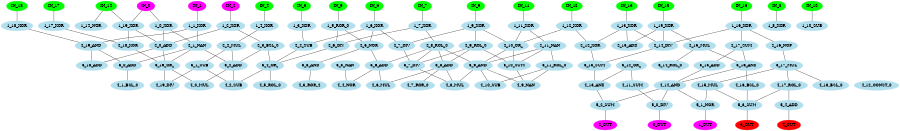 digraph EACircuit {
rankdir=BT;
edge [dir=none];
size="6,6";
ordering=out;
node [color=magenta, style=filled];
"IN_0";
"IN_1";
"IN_2";
node [color=green, style=filled];
"IN_3";
"IN_4";
"IN_5";
"IN_6";
"IN_7";
"IN_8";
"IN_9";
"IN_10";
"IN_11";
"IN_12";
"IN_13";
"IN_14";
"IN_15";
"IN_16";
"IN_17";
"IN_18";
node [color=lightblue2, style=filled];
{ rank=same; "1_0_XOR"; "1_1_XOR"; "1_2_XOR"; "1_3_XOR"; "1_4_XOR"; "1_5_ROR_0"; "1_6_XOR"; "1_7_XOR"; "1_8_XOR"; "1_9_XOR"; "1_10_SUB"; "1_11_XOR"; "1_12_XOR"; "1_13_XOR"; "1_14_NOR"; "1_15_XOR"; "1_16_XOR"; "1_17_XOR"; "1_18_XOR"; "1_19_XOR"; }
"1_0_XOR" -> "IN_0";
"1_1_XOR" -> "IN_1";
"1_2_XOR" -> "IN_2";
"1_3_XOR" -> "IN_3";
"1_4_XOR" -> "IN_4";
"1_5_ROR_0" -> "IN_5";
"1_6_XOR" -> "IN_6";
"1_7_XOR" -> "IN_7";
"1_8_XOR" -> "IN_8";
"1_9_XOR" -> "IN_9";
"1_10_SUB" -> "IN_10";
"1_11_XOR" -> "IN_11";
"1_12_XOR" -> "IN_12";
"1_13_XOR" -> "IN_13";
"1_14_NOR" -> "IN_14";
"1_15_XOR" -> "IN_15";
"1_16_XOR" -> "IN_16";
"1_17_XOR" -> "IN_17";
"1_18_XOR" -> "IN_18";
"1_19_XOR" -> "IN_14";
"1_19_XOR" -> "IN_0";
node [color=lightblue2, style=filled];
{ rank=same; "2_0_ADD"; "2_1_NAN"; "2_2_MUL"; "2_3_BSL_0"; "2_4_SUB"; "2_5_NOR"; "2_6_DIV"; "2_7_DIV"; "2_8_ROL_0"; "2_9_ROL_0"; "2_10_OR_"; "2_11_NAN"; "2_12_XOR"; "2_13_ADD"; "2_14_DIV"; "2_15_MUL"; "2_16_NOP"; "2_17_SUM"; "2_18_XOR"; "2_19_AND"; }
"2_0_ADD" -> "1_19_XOR";
"2_0_ADD" -> "1_0_XOR";
"2_0_ADD" -> "1_2_XOR";
"2_1_NAN" -> "1_0_XOR";
"2_1_NAN" -> "1_1_XOR";
"2_2_MUL" -> "1_4_XOR";
"2_3_BSL_0" -> "1_2_XOR";
"2_4_SUB" -> "1_3_XOR";
"2_4_SUB" -> "1_6_XOR";
"2_5_NOR" -> "1_5_ROR_0";
"2_5_NOR" -> "1_6_XOR";
"2_6_DIV" -> "1_5_ROR_0";
"2_6_DIV" -> "1_7_XOR";
"2_7_DIV" -> "1_6_XOR";
"2_7_DIV" -> "1_9_XOR";
"2_8_ROL_0" -> "1_7_XOR";
"2_9_ROL_0" -> "1_9_XOR";
"2_10_OR_" -> "1_9_XOR";
"2_10_OR_" -> "1_11_XOR";
"2_10_OR_" -> "1_12_XOR";
"2_11_NAN" -> "1_11_XOR";
"2_12_XOR" -> "1_12_XOR";
"2_12_XOR" -> "1_13_XOR";
"2_13_ADD" -> "1_13_XOR";
"2_13_ADD" -> "1_15_XOR";
"2_14_DIV" -> "1_13_XOR";
"2_14_DIV" -> "1_15_XOR";
"2_14_DIV" -> "1_16_XOR";
"2_15_MUL" -> "1_15_XOR";
"2_16_NOP" -> "1_16_XOR";
"2_17_SUM" -> "1_16_XOR";
"2_18_XOR" -> "1_17_XOR";
"2_18_XOR" -> "1_19_XOR";
"2_19_AND" -> "1_18_XOR";
"2_19_AND" -> "1_1_XOR";
node [color=lightblue2, style=filled];
{ rank=same; "3_0_ADD"; "3_1_SUB"; "3_2_ADD"; "3_3_AND"; "3_4_OR_"; "3_5_NAN"; "3_6_ADD"; "3_7_DIV"; "3_8_ADD"; "3_9_AND"; "3_10_SUM"; "3_11_ROL_0"; "3_12_OR_"; "3_13_SUM"; "3_14_ROL_0"; "3_15_ADD"; "3_16_AND"; "3_17_MUL"; "3_18_ADD"; "3_19_OR_"; }
"3_0_ADD" -> "2_19_AND";
"3_0_ADD" -> "2_1_NAN";
"3_1_SUB" -> "2_2_MUL";
"3_2_ADD" -> "2_1_NAN";
"3_2_ADD" -> "2_2_MUL";
"3_2_ADD" -> "2_3_BSL_0";
"3_3_AND" -> "2_5_NOR";
"3_4_OR_" -> "2_3_BSL_0";
"3_4_OR_" -> "2_4_SUB";
"3_4_OR_" -> "2_6_DIV";
"3_6_ADD" -> "2_5_NOR";
"3_6_ADD" -> "2_8_ROL_0";
"3_7_DIV" -> "2_7_DIV";
"3_7_DIV" -> "2_8_ROL_0";
"3_7_DIV" -> "2_9_ROL_0";
"3_8_ADD" -> "2_8_ROL_0";
"3_8_ADD" -> "2_9_ROL_0";
"3_9_AND" -> "2_8_ROL_0";
"3_9_AND" -> "2_10_OR_";
"3_9_AND" -> "2_11_NAN";
"3_10_SUM" -> "2_9_ROL_0";
"3_10_SUM" -> "2_10_OR_";
"3_10_SUM" -> "2_11_NAN";
"3_11_ROL_0" -> "2_11_NAN";
"3_13_SUM" -> "2_12_XOR";
"3_13_SUM" -> "2_14_DIV";
"3_14_ROL_0" -> "2_15_MUL";
"3_15_ADD" -> "2_17_SUM";
"3_16_AND" -> "2_15_MUL";
"3_16_AND" -> "2_17_SUM";
"3_17_MUL" -> "2_16_NOP";
"3_18_ADD" -> "2_19_AND";
"3_18_ADD" -> "2_0_ADD";
"3_19_OR_" -> "2_18_XOR";
"3_19_OR_" -> "2_0_ADD";
"3_19_OR_" -> "2_1_NAN";
node [color=lightblue2, style=filled];
{ rank=same; "4_0_MUL"; "4_1_BSL_0"; "4_2_SUB"; "4_3_ROR_2"; "4_4_NOR"; "4_5_ROL_0"; "4_6_MUL"; "4_7_ROR_0"; "4_8_MUL"; "4_9_NAN"; "4_10_SUB"; "4_11_SUM"; "4_12_CONST_0"; "4_13_AND"; "4_14_AND"; "4_15_MUL"; "4_16_BSL_0"; "4_17_ROL_0"; "4_18_BSL_0"; "4_19_DIV"; }
"4_0_MUL" -> "3_19_OR_";
"4_0_MUL" -> "3_2_ADD";
"4_1_BSL_0" -> "3_0_ADD";
"4_2_SUB" -> "3_1_SUB";
"4_2_SUB" -> "3_2_ADD";
"4_2_SUB" -> "3_4_OR_";
"4_3_ROR_2" -> "3_3_AND";
"4_4_NOR" -> "3_5_NAN";
"4_4_NOR" -> "3_6_ADD";
"4_5_ROL_0" -> "3_4_OR_";
"4_6_MUL" -> "3_6_ADD";
"4_6_MUL" -> "3_8_ADD";
"4_7_ROR_0" -> "3_8_ADD";
"4_8_MUL" -> "3_7_DIV";
"4_8_MUL" -> "3_8_ADD";
"4_8_MUL" -> "3_9_AND";
"4_9_NAN" -> "3_9_AND";
"4_9_NAN" -> "3_10_SUM";
"4_9_NAN" -> "3_11_ROL_0";
"4_10_SUB" -> "3_9_AND";
"4_10_SUB" -> "3_11_ROL_0";
"4_11_SUM" -> "3_12_OR_";
"4_13_AND" -> "3_12_OR_";
"4_13_AND" -> "3_13_SUM";
"4_14_AND" -> "3_15_ADD";
"4_14_AND" -> "3_16_AND";
"4_15_MUL" -> "3_17_MUL";
"4_16_BSL_0" -> "3_16_AND";
"4_17_ROL_0" -> "3_17_MUL";
"4_18_BSL_0" -> "3_17_MUL";
"4_19_DIV" -> "3_19_OR_";
"4_19_DIV" -> "3_1_SUB";
node [color=lightblue2, style=filled];
{ rank=same; "5_0_DIV"; "5_1_NOR"; "5_2_SUM"; "5_3_SUM"; "5_4_ADD"; }
"5_0_DIV" -> "4_11_SUM";
"5_0_DIV" -> "4_14_AND";
"5_1_NOR" -> "4_14_AND";
"5_1_NOR" -> "4_15_MUL";
"5_2_SUM" -> "4_13_AND";
"5_2_SUM" -> "4_14_AND";
"5_3_SUM" -> "4_15_MUL";
"5_3_SUM" -> "4_16_BSL_0";
"5_3_SUM" -> "4_17_ROL_0";
"5_4_ADD" -> "4_17_ROL_0";
node [color=magenta];
"0_OUT" -> "5_0_DIV";
"1_OUT" -> "5_1_NOR";
"2_OUT" -> "5_2_SUM";
node [color=red];
"3_OUT" -> "5_3_SUM";
"4_OUT" -> "5_4_ADD";
}